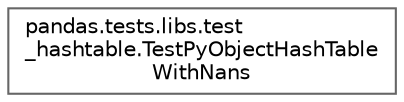digraph "Graphical Class Hierarchy"
{
 // LATEX_PDF_SIZE
  bgcolor="transparent";
  edge [fontname=Helvetica,fontsize=10,labelfontname=Helvetica,labelfontsize=10];
  node [fontname=Helvetica,fontsize=10,shape=box,height=0.2,width=0.4];
  rankdir="LR";
  Node0 [id="Node000000",label="pandas.tests.libs.test\l_hashtable.TestPyObjectHashTable\lWithNans",height=0.2,width=0.4,color="grey40", fillcolor="white", style="filled",URL="$d0/d10/classpandas_1_1tests_1_1libs_1_1test__hashtable_1_1TestPyObjectHashTableWithNans.html",tooltip=" "];
}

